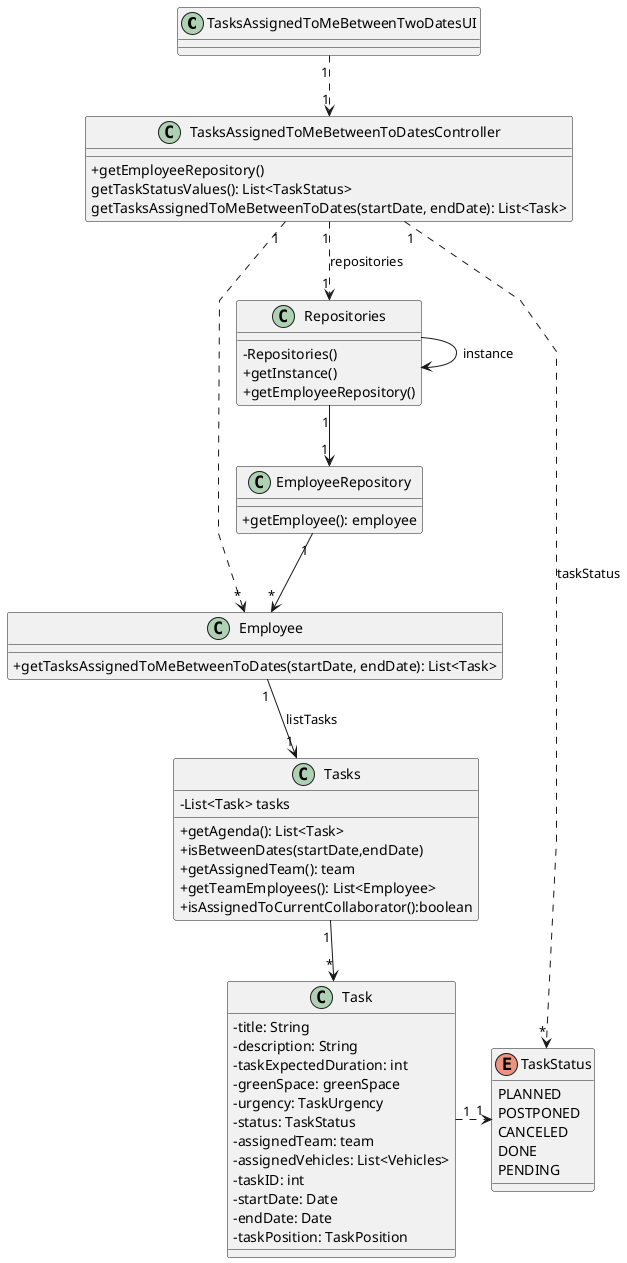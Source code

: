 @startuml
skinparam packageStyle rectangle
skinparam shadowing false
skinparam linetype polyline
skinparam classAttributeIconSize 0


class TasksAssignedToMeBetweenTwoDatesUI {

}


class TasksAssignedToMeBetweenToDatesController {

    +getEmployeeRepository()
    getTaskStatusValues(): List<TaskStatus>
    getTasksAssignedToMeBetweenToDates(startDate, endDate): List<Task>

}

class Repositories {
    -Repositories()
    +getInstance()
    +getEmployeeRepository()
}

class EmployeeRepository {
    +getEmployee(): employee
}

class Tasks{
    - List<Task> tasks
    +getAgenda(): List<Task>
    +isBetweenDates(startDate,endDate)
    +getAssignedTeam(): team
    +getTeamEmployees(): List<Employee>
    +isAssignedToCurrentCollaborator():boolean

}




class Task {

     -title: String
     -description: String
     -taskExpectedDuration: int
     -greenSpace: greenSpace
     -urgency: TaskUrgency
     -status: TaskStatus
     -assignedTeam: team
     -assignedVehicles: List<Vehicles>
     -taskID: int
     -startDate: Date
     -endDate: Date
     -taskPosition: TaskPosition

}

enum TaskStatus {
    PLANNED
    POSTPONED
    CANCELED
    DONE
    PENDING
}

class Employee {
+getTasksAssignedToMeBetweenToDates(startDate, endDate): List<Task>
}

TasksAssignedToMeBetweenTwoDatesUI "1" ..> "1" TasksAssignedToMeBetweenToDatesController
TasksAssignedToMeBetweenToDatesController "1" ..> "1" Repositories: repositories

TasksAssignedToMeBetweenToDatesController "1" .> "*" Employee
TasksAssignedToMeBetweenToDatesController "1" .> "*" TaskStatus: taskStatus
Repositories --> Repositories: instance
Repositories "1" --> "1" EmployeeRepository
EmployeeRepository "1" --> "*" Employee
Employee "1" --> "1" Tasks: listTasks
Tasks "1" --> "*" Task
Task "1" .> "1" TaskStatus

@enduml
